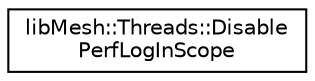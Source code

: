 digraph "类继承关系图"
{
 // INTERACTIVE_SVG=YES
  edge [fontname="Helvetica",fontsize="10",labelfontname="Helvetica",labelfontsize="10"];
  node [fontname="Helvetica",fontsize="10",shape=record];
  rankdir="LR";
  Node1 [label="libMesh::Threads::Disable\lPerfLogInScope",height=0.2,width=0.4,color="black", fillcolor="white", style="filled",URL="$classlibMesh_1_1Threads_1_1DisablePerfLogInScope.html",tooltip="We use a class to turn perf logging off and on within threads, to be exception-safe and to avoid forc..."];
}
